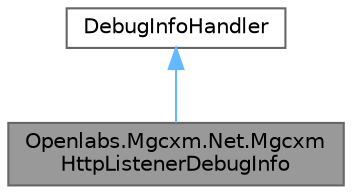 digraph "Openlabs.Mgcxm.Net.MgcxmHttpListenerDebugInfo"
{
 // LATEX_PDF_SIZE
  bgcolor="transparent";
  edge [fontname=Helvetica,fontsize=10,labelfontname=Helvetica,labelfontsize=10];
  node [fontname=Helvetica,fontsize=10,shape=box,height=0.2,width=0.4];
  Node1 [id="Node000001",label="Openlabs.Mgcxm.Net.Mgcxm\lHttpListenerDebugInfo",height=0.2,width=0.4,color="gray40", fillcolor="grey60", style="filled", fontcolor="black",tooltip="Represents a debug info handler for MgcxmHttpListener."];
  Node2 -> Node1 [id="edge1_Node000001_Node000002",dir="back",color="steelblue1",style="solid",tooltip=" "];
  Node2 [id="Node000002",label="DebugInfoHandler",height=0.2,width=0.4,color="gray40", fillcolor="white", style="filled",URL="$class_openlabs_1_1_mgcxm_1_1_internal_1_1_debug_info_handler.html",tooltip=" "];
}
